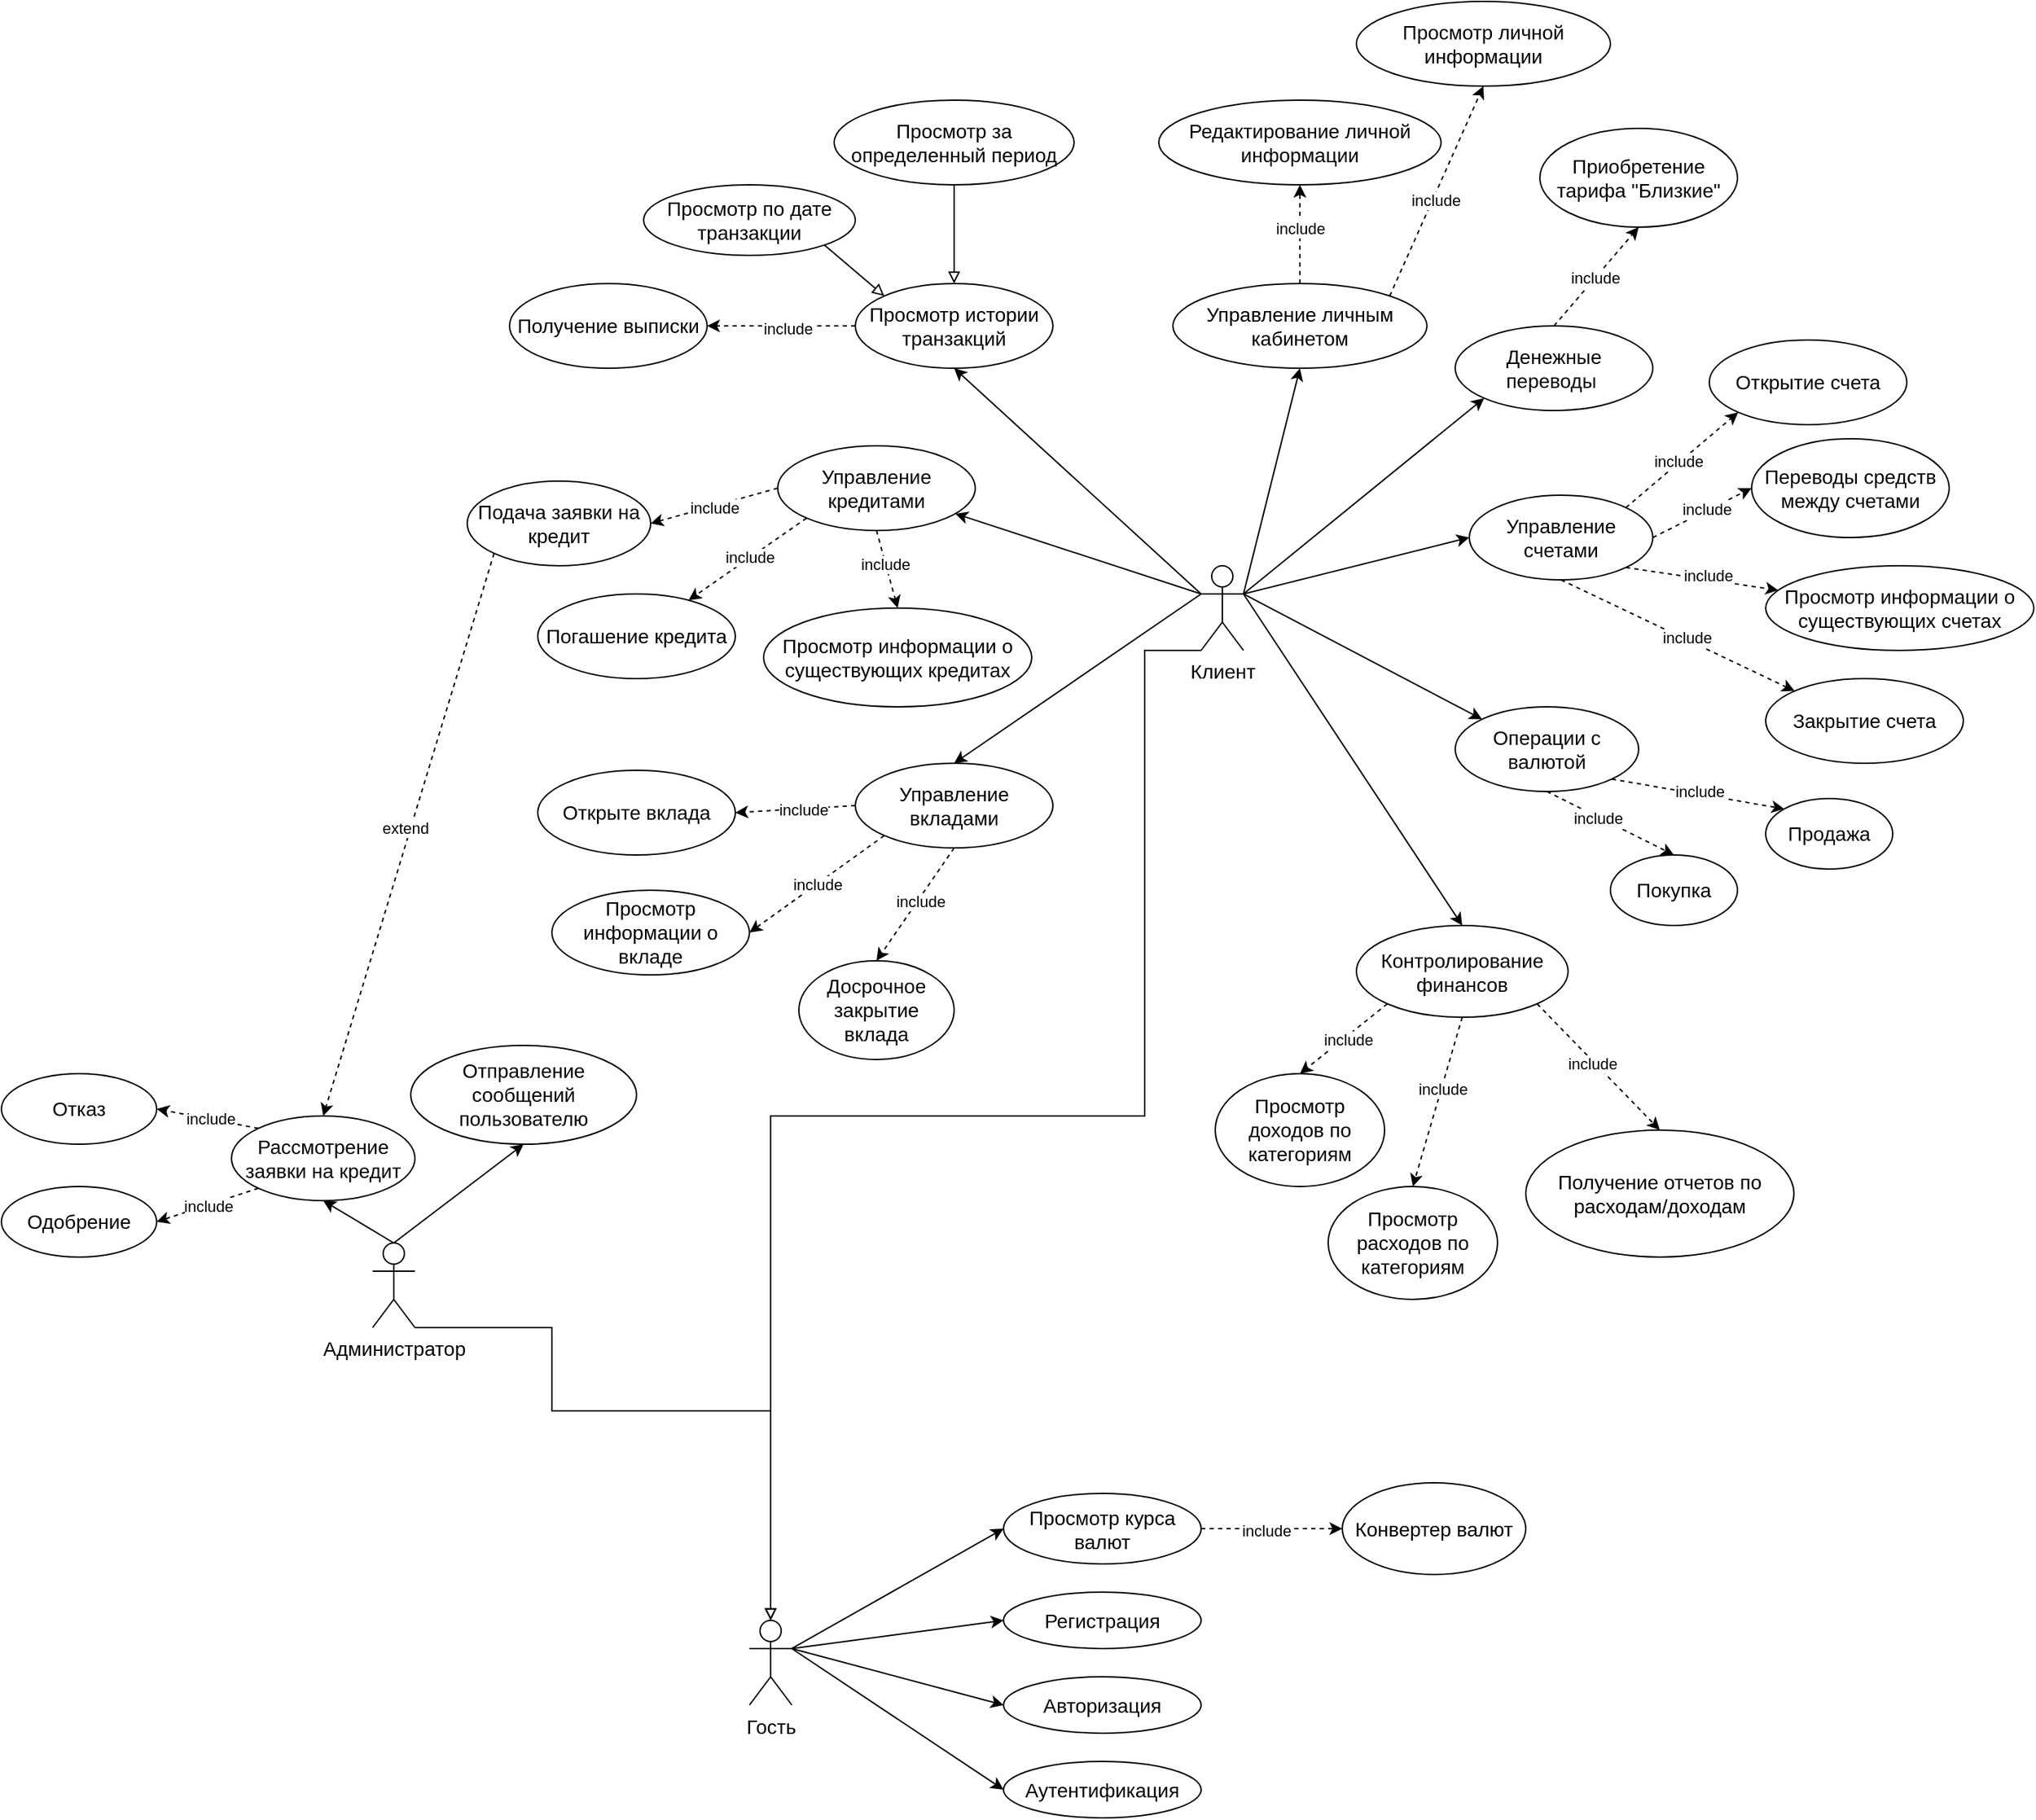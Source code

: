 <mxfile version="22.0.8" type="google">
  <diagram name="Страница — 1" id="hFAkbY9ozkWpXjlllX0d">
    <mxGraphModel grid="1" page="1" gridSize="10" guides="1" tooltips="1" connect="1" arrows="1" fold="1" pageScale="1" pageWidth="827" pageHeight="1169" math="0" shadow="0">
      <root>
        <mxCell id="0" />
        <mxCell id="1" parent="0" />
        <mxCell id="3EbpttIAYNJNZLYIJczS-17" style="rounded=0;orthogonalLoop=1;jettySize=auto;html=1;exitX=1;exitY=0.333;exitDx=0;exitDy=0;exitPerimeter=0;entryX=0.5;entryY=1;entryDx=0;entryDy=0;" edge="1" parent="1" source="3EbpttIAYNJNZLYIJczS-1" target="3EbpttIAYNJNZLYIJczS-16">
          <mxGeometry relative="1" as="geometry" />
        </mxCell>
        <mxCell id="3EbpttIAYNJNZLYIJczS-26" style="rounded=0;orthogonalLoop=1;jettySize=auto;html=1;exitX=1;exitY=0.333;exitDx=0;exitDy=0;exitPerimeter=0;entryX=0;entryY=1;entryDx=0;entryDy=0;" edge="1" parent="1" source="3EbpttIAYNJNZLYIJczS-1" target="3EbpttIAYNJNZLYIJczS-24">
          <mxGeometry relative="1" as="geometry" />
        </mxCell>
        <mxCell id="3EbpttIAYNJNZLYIJczS-30" style="rounded=0;orthogonalLoop=1;jettySize=auto;html=1;exitX=1;exitY=0.333;exitDx=0;exitDy=0;exitPerimeter=0;entryX=0;entryY=0.5;entryDx=0;entryDy=0;" edge="1" parent="1" source="3EbpttIAYNJNZLYIJczS-1" target="3EbpttIAYNJNZLYIJczS-29">
          <mxGeometry relative="1" as="geometry" />
        </mxCell>
        <mxCell id="3EbpttIAYNJNZLYIJczS-39" style="rounded=0;orthogonalLoop=1;jettySize=auto;html=1;exitX=0;exitY=0.333;exitDx=0;exitDy=0;exitPerimeter=0;entryX=0.5;entryY=1;entryDx=0;entryDy=0;" edge="1" parent="1" source="3EbpttIAYNJNZLYIJczS-1" target="3EbpttIAYNJNZLYIJczS-38">
          <mxGeometry relative="1" as="geometry" />
        </mxCell>
        <mxCell id="3EbpttIAYNJNZLYIJczS-51" style="rounded=0;orthogonalLoop=1;jettySize=auto;html=1;exitX=0;exitY=0.333;exitDx=0;exitDy=0;exitPerimeter=0;" edge="1" parent="1" source="3EbpttIAYNJNZLYIJczS-1" target="3EbpttIAYNJNZLYIJczS-50">
          <mxGeometry relative="1" as="geometry" />
        </mxCell>
        <mxCell id="3EbpttIAYNJNZLYIJczS-66" style="rounded=0;orthogonalLoop=1;jettySize=auto;html=1;exitX=0;exitY=0.333;exitDx=0;exitDy=0;exitPerimeter=0;entryX=0.5;entryY=0;entryDx=0;entryDy=0;" edge="1" parent="1" source="3EbpttIAYNJNZLYIJczS-1" target="3EbpttIAYNJNZLYIJczS-65">
          <mxGeometry relative="1" as="geometry" />
        </mxCell>
        <mxCell id="3EbpttIAYNJNZLYIJczS-93" style="rounded=0;orthogonalLoop=1;jettySize=auto;html=1;exitX=1;exitY=0.333;exitDx=0;exitDy=0;exitPerimeter=0;entryX=0;entryY=0;entryDx=0;entryDy=0;" edge="1" parent="1" source="3EbpttIAYNJNZLYIJczS-1" target="3EbpttIAYNJNZLYIJczS-92">
          <mxGeometry relative="1" as="geometry" />
        </mxCell>
        <mxCell id="3EbpttIAYNJNZLYIJczS-102" style="rounded=0;orthogonalLoop=1;jettySize=auto;html=1;exitX=1;exitY=0.333;exitDx=0;exitDy=0;exitPerimeter=0;entryX=0.5;entryY=0;entryDx=0;entryDy=0;" edge="1" parent="1" source="3EbpttIAYNJNZLYIJczS-1" target="3EbpttIAYNJNZLYIJczS-101">
          <mxGeometry relative="1" as="geometry" />
        </mxCell>
        <mxCell id="3EbpttIAYNJNZLYIJczS-1" value="Клиент" style="shape=umlActor;verticalLabelPosition=bottom;verticalAlign=top;html=1;outlineConnect=0;fontSize=14;" vertex="1" parent="1">
          <mxGeometry x="-270" y="420" width="30" height="60" as="geometry" />
        </mxCell>
        <mxCell id="3EbpttIAYNJNZLYIJczS-11" style="rounded=0;orthogonalLoop=1;jettySize=auto;html=1;exitX=1;exitY=0.333;exitDx=0;exitDy=0;exitPerimeter=0;entryX=0;entryY=0.5;entryDx=0;entryDy=0;" edge="1" parent="1" source="3EbpttIAYNJNZLYIJczS-2" target="3EbpttIAYNJNZLYIJczS-10">
          <mxGeometry relative="1" as="geometry" />
        </mxCell>
        <mxCell id="3EbpttIAYNJNZLYIJczS-12" style="rounded=0;orthogonalLoop=1;jettySize=auto;html=1;exitX=1;exitY=0.333;exitDx=0;exitDy=0;exitPerimeter=0;entryX=0;entryY=0.5;entryDx=0;entryDy=0;" edge="1" parent="1" source="3EbpttIAYNJNZLYIJczS-2" target="3EbpttIAYNJNZLYIJczS-5">
          <mxGeometry relative="1" as="geometry" />
        </mxCell>
        <mxCell id="3EbpttIAYNJNZLYIJczS-13" style="rounded=0;orthogonalLoop=1;jettySize=auto;html=1;exitX=1;exitY=0.333;exitDx=0;exitDy=0;exitPerimeter=0;entryX=0;entryY=0.5;entryDx=0;entryDy=0;" edge="1" parent="1" source="3EbpttIAYNJNZLYIJczS-2" target="3EbpttIAYNJNZLYIJczS-6">
          <mxGeometry relative="1" as="geometry" />
        </mxCell>
        <mxCell id="3EbpttIAYNJNZLYIJczS-14" style="rounded=0;orthogonalLoop=1;jettySize=auto;html=1;exitX=1;exitY=0.333;exitDx=0;exitDy=0;exitPerimeter=0;entryX=0;entryY=0.5;entryDx=0;entryDy=0;" edge="1" parent="1" source="3EbpttIAYNJNZLYIJczS-2" target="3EbpttIAYNJNZLYIJczS-7">
          <mxGeometry relative="1" as="geometry" />
        </mxCell>
        <mxCell id="3EbpttIAYNJNZLYIJczS-2" value="Гость" style="shape=umlActor;verticalLabelPosition=bottom;verticalAlign=top;html=1;outlineConnect=0;fontSize=14;" vertex="1" parent="1">
          <mxGeometry x="-590" y="1167.5" width="30" height="60" as="geometry" />
        </mxCell>
        <mxCell id="3EbpttIAYNJNZLYIJczS-5" value="Регистрация" style="ellipse;whiteSpace=wrap;html=1;fontSize=14;" vertex="1" parent="1">
          <mxGeometry x="-410" y="1147.5" width="140" height="40" as="geometry" />
        </mxCell>
        <mxCell id="3EbpttIAYNJNZLYIJczS-6" value="Авторизация" style="ellipse;whiteSpace=wrap;html=1;fontSize=14;" vertex="1" parent="1">
          <mxGeometry x="-410" y="1207.5" width="140" height="40" as="geometry" />
        </mxCell>
        <mxCell id="3EbpttIAYNJNZLYIJczS-7" value="Аутентификация" style="ellipse;whiteSpace=wrap;html=1;fontSize=14;" vertex="1" parent="1">
          <mxGeometry x="-410" y="1267.5" width="140" height="40" as="geometry" />
        </mxCell>
        <mxCell id="3EbpttIAYNJNZLYIJczS-88" style="rounded=0;orthogonalLoop=1;jettySize=auto;html=1;exitX=1;exitY=0.5;exitDx=0;exitDy=0;entryX=0;entryY=0.5;entryDx=0;entryDy=0;dashed=1;" edge="1" parent="1" source="3EbpttIAYNJNZLYIJczS-10" target="3EbpttIAYNJNZLYIJczS-87">
          <mxGeometry relative="1" as="geometry" />
        </mxCell>
        <mxCell id="3EbpttIAYNJNZLYIJczS-89" value="include" style="edgeLabel;html=1;align=center;verticalAlign=middle;resizable=0;points=[];" connectable="0" vertex="1" parent="3EbpttIAYNJNZLYIJczS-88">
          <mxGeometry x="-0.076" y="-1" relative="1" as="geometry">
            <mxPoint as="offset" />
          </mxGeometry>
        </mxCell>
        <mxCell id="3EbpttIAYNJNZLYIJczS-10" value="Просмотр курса валют" style="ellipse;whiteSpace=wrap;html=1;fontSize=14;" vertex="1" parent="1">
          <mxGeometry x="-410" y="1077.5" width="140" height="50" as="geometry" />
        </mxCell>
        <mxCell id="3EbpttIAYNJNZLYIJczS-20" style="rounded=0;orthogonalLoop=1;jettySize=auto;html=1;exitX=0.5;exitY=0;exitDx=0;exitDy=0;entryX=0.5;entryY=1;entryDx=0;entryDy=0;dashed=1;" edge="1" parent="1" source="3EbpttIAYNJNZLYIJczS-16" target="3EbpttIAYNJNZLYIJczS-18">
          <mxGeometry relative="1" as="geometry" />
        </mxCell>
        <mxCell id="3EbpttIAYNJNZLYIJczS-22" value="include" style="edgeLabel;html=1;align=center;verticalAlign=middle;resizable=0;points=[];" connectable="0" vertex="1" parent="3EbpttIAYNJNZLYIJczS-20">
          <mxGeometry x="0.116" relative="1" as="geometry">
            <mxPoint as="offset" />
          </mxGeometry>
        </mxCell>
        <mxCell id="3EbpttIAYNJNZLYIJczS-21" style="rounded=0;orthogonalLoop=1;jettySize=auto;html=1;exitX=1;exitY=0;exitDx=0;exitDy=0;entryX=0.5;entryY=1;entryDx=0;entryDy=0;dashed=1;" edge="1" parent="1" source="3EbpttIAYNJNZLYIJczS-16" target="3EbpttIAYNJNZLYIJczS-19">
          <mxGeometry relative="1" as="geometry" />
        </mxCell>
        <mxCell id="3EbpttIAYNJNZLYIJczS-23" value="include" style="edgeLabel;html=1;align=center;verticalAlign=middle;resizable=0;points=[];" connectable="0" vertex="1" parent="3EbpttIAYNJNZLYIJczS-21">
          <mxGeometry x="-0.079" y="-2" relative="1" as="geometry">
            <mxPoint as="offset" />
          </mxGeometry>
        </mxCell>
        <mxCell id="3EbpttIAYNJNZLYIJczS-16" value="&lt;font style=&quot;font-size: 14px;&quot;&gt;Управление личным кабинетом&lt;/font&gt;" style="ellipse;whiteSpace=wrap;html=1;" vertex="1" parent="1">
          <mxGeometry x="-290" y="220" width="180" height="60" as="geometry" />
        </mxCell>
        <mxCell id="3EbpttIAYNJNZLYIJczS-18" value="&lt;font style=&quot;font-size: 14px;&quot;&gt;Редактирование личной информации&lt;/font&gt;" style="ellipse;whiteSpace=wrap;html=1;" vertex="1" parent="1">
          <mxGeometry x="-300" y="90" width="200" height="60" as="geometry" />
        </mxCell>
        <mxCell id="3EbpttIAYNJNZLYIJczS-19" value="&lt;font style=&quot;font-size: 14px;&quot;&gt;Просмотр личной информации&lt;/font&gt;" style="ellipse;whiteSpace=wrap;html=1;" vertex="1" parent="1">
          <mxGeometry x="-160" y="20" width="180" height="60" as="geometry" />
        </mxCell>
        <mxCell id="3EbpttIAYNJNZLYIJczS-27" style="rounded=0;orthogonalLoop=1;jettySize=auto;html=1;entryX=0.5;entryY=1;entryDx=0;entryDy=0;dashed=1;exitX=0.5;exitY=0;exitDx=0;exitDy=0;" edge="1" parent="1" source="3EbpttIAYNJNZLYIJczS-24" target="3EbpttIAYNJNZLYIJczS-25">
          <mxGeometry relative="1" as="geometry">
            <mxPoint x="40" y="250" as="sourcePoint" />
          </mxGeometry>
        </mxCell>
        <mxCell id="3EbpttIAYNJNZLYIJczS-28" value="include" style="edgeLabel;html=1;align=center;verticalAlign=middle;resizable=0;points=[];" connectable="0" vertex="1" parent="3EbpttIAYNJNZLYIJczS-27">
          <mxGeometry x="-0.04" relative="1" as="geometry">
            <mxPoint as="offset" />
          </mxGeometry>
        </mxCell>
        <mxCell id="3EbpttIAYNJNZLYIJczS-24" value="&lt;font style=&quot;font-size: 14px;&quot;&gt;Денежные переводы&amp;nbsp;&lt;/font&gt;" style="ellipse;whiteSpace=wrap;html=1;" vertex="1" parent="1">
          <mxGeometry x="-90" y="250" width="140" height="60" as="geometry" />
        </mxCell>
        <mxCell id="3EbpttIAYNJNZLYIJczS-25" value="&lt;font style=&quot;font-size: 14px;&quot;&gt;Приобретение тарифа &quot;Близкие&quot;&lt;/font&gt;" style="ellipse;whiteSpace=wrap;html=1;" vertex="1" parent="1">
          <mxGeometry x="-30" y="110" width="140" height="70" as="geometry" />
        </mxCell>
        <mxCell id="3EbpttIAYNJNZLYIJczS-33" style="rounded=0;orthogonalLoop=1;jettySize=auto;html=1;exitX=1;exitY=0;exitDx=0;exitDy=0;entryX=0;entryY=1;entryDx=0;entryDy=0;dashed=1;" edge="1" parent="1" source="3EbpttIAYNJNZLYIJczS-29" target="3EbpttIAYNJNZLYIJczS-31">
          <mxGeometry relative="1" as="geometry" />
        </mxCell>
        <mxCell id="3EbpttIAYNJNZLYIJczS-35" value="include" style="edgeLabel;html=1;align=center;verticalAlign=middle;resizable=0;points=[];" connectable="0" vertex="1" parent="3EbpttIAYNJNZLYIJczS-33">
          <mxGeometry x="-0.06" y="2" relative="1" as="geometry">
            <mxPoint x="1" as="offset" />
          </mxGeometry>
        </mxCell>
        <mxCell id="3EbpttIAYNJNZLYIJczS-34" style="rounded=0;orthogonalLoop=1;jettySize=auto;html=1;exitX=1;exitY=0.5;exitDx=0;exitDy=0;entryX=0;entryY=0.5;entryDx=0;entryDy=0;dashed=1;" edge="1" parent="1" source="3EbpttIAYNJNZLYIJczS-29" target="3EbpttIAYNJNZLYIJczS-32">
          <mxGeometry relative="1" as="geometry" />
        </mxCell>
        <mxCell id="3EbpttIAYNJNZLYIJczS-36" value="include" style="edgeLabel;html=1;align=center;verticalAlign=middle;resizable=0;points=[];" connectable="0" vertex="1" parent="3EbpttIAYNJNZLYIJczS-34">
          <mxGeometry x="0.082" y="1" relative="1" as="geometry">
            <mxPoint as="offset" />
          </mxGeometry>
        </mxCell>
        <mxCell id="3EbpttIAYNJNZLYIJczS-53" style="rounded=0;orthogonalLoop=1;jettySize=auto;html=1;exitX=0.5;exitY=1;exitDx=0;exitDy=0;entryX=0;entryY=0;entryDx=0;entryDy=0;dashed=1;" edge="1" parent="1" source="3EbpttIAYNJNZLYIJczS-29" target="3EbpttIAYNJNZLYIJczS-52">
          <mxGeometry relative="1" as="geometry" />
        </mxCell>
        <mxCell id="3EbpttIAYNJNZLYIJczS-54" value="include" style="edgeLabel;html=1;align=center;verticalAlign=middle;resizable=0;points=[];" connectable="0" vertex="1" parent="3EbpttIAYNJNZLYIJczS-53">
          <mxGeometry x="0.067" y="1" relative="1" as="geometry">
            <mxPoint as="offset" />
          </mxGeometry>
        </mxCell>
        <mxCell id="3EbpttIAYNJNZLYIJczS-84" style="rounded=0;orthogonalLoop=1;jettySize=auto;html=1;exitX=1;exitY=1;exitDx=0;exitDy=0;dashed=1;" edge="1" parent="1" source="3EbpttIAYNJNZLYIJczS-29" target="3EbpttIAYNJNZLYIJczS-83">
          <mxGeometry relative="1" as="geometry" />
        </mxCell>
        <mxCell id="3EbpttIAYNJNZLYIJczS-85" value="include" style="edgeLabel;html=1;align=center;verticalAlign=middle;resizable=0;points=[];" connectable="0" vertex="1" parent="3EbpttIAYNJNZLYIJczS-84">
          <mxGeometry x="0.061" y="3" relative="1" as="geometry">
            <mxPoint as="offset" />
          </mxGeometry>
        </mxCell>
        <mxCell id="3EbpttIAYNJNZLYIJczS-29" value="&lt;span style=&quot;font-size: 14px;&quot;&gt;Управление счетами&lt;/span&gt;" style="ellipse;whiteSpace=wrap;html=1;" vertex="1" parent="1">
          <mxGeometry x="-80" y="370" width="130" height="60" as="geometry" />
        </mxCell>
        <mxCell id="3EbpttIAYNJNZLYIJczS-31" value="&lt;font style=&quot;font-size: 14px;&quot;&gt;Открытие счета&lt;/font&gt;" style="ellipse;whiteSpace=wrap;html=1;" vertex="1" parent="1">
          <mxGeometry x="90" y="260" width="140" height="60" as="geometry" />
        </mxCell>
        <mxCell id="3EbpttIAYNJNZLYIJczS-32" value="&lt;font style=&quot;font-size: 14px;&quot;&gt;Переводы средств между счетами&lt;/font&gt;" style="ellipse;whiteSpace=wrap;html=1;" vertex="1" parent="1">
          <mxGeometry x="120" y="330" width="140" height="70" as="geometry" />
        </mxCell>
        <mxCell id="3EbpttIAYNJNZLYIJczS-48" style="rounded=0;orthogonalLoop=1;jettySize=auto;html=1;exitX=0;exitY=0.5;exitDx=0;exitDy=0;entryX=1;entryY=0.5;entryDx=0;entryDy=0;dashed=1;" edge="1" parent="1" source="3EbpttIAYNJNZLYIJczS-38" target="3EbpttIAYNJNZLYIJczS-47">
          <mxGeometry relative="1" as="geometry" />
        </mxCell>
        <mxCell id="3EbpttIAYNJNZLYIJczS-49" value="include" style="edgeLabel;html=1;align=center;verticalAlign=middle;resizable=0;points=[];" connectable="0" vertex="1" parent="3EbpttIAYNJNZLYIJczS-48">
          <mxGeometry x="-0.08" y="2" relative="1" as="geometry">
            <mxPoint as="offset" />
          </mxGeometry>
        </mxCell>
        <mxCell id="3EbpttIAYNJNZLYIJczS-38" value="&lt;span style=&quot;font-size: 14px;&quot;&gt;Просмотр истории транзакций&lt;/span&gt;" style="ellipse;whiteSpace=wrap;html=1;" vertex="1" parent="1">
          <mxGeometry x="-515" y="220" width="140" height="60" as="geometry" />
        </mxCell>
        <mxCell id="3EbpttIAYNJNZLYIJczS-45" style="rounded=0;orthogonalLoop=1;jettySize=auto;html=1;exitX=0.5;exitY=1;exitDx=0;exitDy=0;endArrow=block;endFill=0;entryX=0.5;entryY=0;entryDx=0;entryDy=0;" edge="1" parent="1" source="3EbpttIAYNJNZLYIJczS-40" target="3EbpttIAYNJNZLYIJczS-38">
          <mxGeometry relative="1" as="geometry">
            <mxPoint x="-430" y="330" as="targetPoint" />
          </mxGeometry>
        </mxCell>
        <mxCell id="3EbpttIAYNJNZLYIJczS-40" value="&lt;span style=&quot;font-size: 14px;&quot;&gt;Просмотр за определенный период&lt;/span&gt;" style="ellipse;whiteSpace=wrap;html=1;" vertex="1" parent="1">
          <mxGeometry x="-530" y="90" width="170" height="60" as="geometry" />
        </mxCell>
        <mxCell id="3EbpttIAYNJNZLYIJczS-44" style="rounded=0;orthogonalLoop=1;jettySize=auto;html=1;exitX=1;exitY=1;exitDx=0;exitDy=0;entryX=0;entryY=0;entryDx=0;entryDy=0;endArrow=block;endFill=0;" edge="1" parent="1" source="3EbpttIAYNJNZLYIJczS-43" target="3EbpttIAYNJNZLYIJczS-38">
          <mxGeometry relative="1" as="geometry" />
        </mxCell>
        <mxCell id="3EbpttIAYNJNZLYIJczS-43" value="&lt;span style=&quot;font-size: 14px;&quot;&gt;Просмотр по дате транзакции&lt;/span&gt;" style="ellipse;whiteSpace=wrap;html=1;" vertex="1" parent="1">
          <mxGeometry x="-665" y="150" width="150" height="50" as="geometry" />
        </mxCell>
        <mxCell id="3EbpttIAYNJNZLYIJczS-47" value="&lt;span style=&quot;font-size: 14px;&quot;&gt;Получение выписки&lt;/span&gt;" style="ellipse;whiteSpace=wrap;html=1;" vertex="1" parent="1">
          <mxGeometry x="-760" y="220" width="140" height="60" as="geometry" />
        </mxCell>
        <mxCell id="3EbpttIAYNJNZLYIJczS-58" style="rounded=0;orthogonalLoop=1;jettySize=auto;html=1;exitX=0.5;exitY=1;exitDx=0;exitDy=0;entryX=0.5;entryY=0;entryDx=0;entryDy=0;strokeColor=none;dashed=1;" edge="1" parent="1" source="3EbpttIAYNJNZLYIJczS-50" target="3EbpttIAYNJNZLYIJczS-56">
          <mxGeometry relative="1" as="geometry" />
        </mxCell>
        <mxCell id="3EbpttIAYNJNZLYIJczS-60" style="rounded=0;orthogonalLoop=1;jettySize=auto;html=1;exitX=0;exitY=0.5;exitDx=0;exitDy=0;entryX=1;entryY=0.5;entryDx=0;entryDy=0;dashed=1;" edge="1" parent="1" source="3EbpttIAYNJNZLYIJczS-50" target="3EbpttIAYNJNZLYIJczS-56">
          <mxGeometry relative="1" as="geometry" />
        </mxCell>
        <mxCell id="3EbpttIAYNJNZLYIJczS-62" value="include" style="edgeLabel;html=1;align=center;verticalAlign=middle;resizable=0;points=[];" connectable="0" vertex="1" parent="3EbpttIAYNJNZLYIJczS-60">
          <mxGeometry x="0.021" y="1" relative="1" as="geometry">
            <mxPoint as="offset" />
          </mxGeometry>
        </mxCell>
        <mxCell id="3EbpttIAYNJNZLYIJczS-61" style="rounded=0;orthogonalLoop=1;jettySize=auto;html=1;dashed=1;exitX=0;exitY=1;exitDx=0;exitDy=0;" edge="1" parent="1" source="3EbpttIAYNJNZLYIJczS-50" target="3EbpttIAYNJNZLYIJczS-57">
          <mxGeometry relative="1" as="geometry">
            <mxPoint x="-610" y="470" as="sourcePoint" />
          </mxGeometry>
        </mxCell>
        <mxCell id="3EbpttIAYNJNZLYIJczS-63" value="include" style="edgeLabel;html=1;align=center;verticalAlign=middle;resizable=0;points=[];" connectable="0" vertex="1" parent="3EbpttIAYNJNZLYIJczS-61">
          <mxGeometry x="-0.043" y="-1" relative="1" as="geometry">
            <mxPoint as="offset" />
          </mxGeometry>
        </mxCell>
        <mxCell id="3EbpttIAYNJNZLYIJczS-80" style="rounded=0;orthogonalLoop=1;jettySize=auto;html=1;exitX=0.5;exitY=1;exitDx=0;exitDy=0;entryX=0.5;entryY=0;entryDx=0;entryDy=0;dashed=1;" edge="1" parent="1" source="3EbpttIAYNJNZLYIJczS-50" target="3EbpttIAYNJNZLYIJczS-79">
          <mxGeometry relative="1" as="geometry" />
        </mxCell>
        <mxCell id="3EbpttIAYNJNZLYIJczS-81" value="include" style="edgeLabel;html=1;align=center;verticalAlign=middle;resizable=0;points=[];" connectable="0" vertex="1" parent="3EbpttIAYNJNZLYIJczS-80">
          <mxGeometry x="-0.142" y="-1" relative="1" as="geometry">
            <mxPoint as="offset" />
          </mxGeometry>
        </mxCell>
        <mxCell id="3EbpttIAYNJNZLYIJczS-50" value="&lt;span style=&quot;font-size: 14px;&quot;&gt;Управление кредитами&lt;/span&gt;" style="ellipse;whiteSpace=wrap;html=1;" vertex="1" parent="1">
          <mxGeometry x="-570" y="335" width="140" height="60" as="geometry" />
        </mxCell>
        <mxCell id="3EbpttIAYNJNZLYIJczS-52" value="&lt;font style=&quot;font-size: 14px;&quot;&gt;Закрытие счета&lt;/font&gt;" style="ellipse;whiteSpace=wrap;html=1;" vertex="1" parent="1">
          <mxGeometry x="130" y="500" width="140" height="60" as="geometry" />
        </mxCell>
        <mxCell id="2VnpgQf47x4x5eaEPzZE-2" style="rounded=0;orthogonalLoop=1;jettySize=auto;html=1;exitX=0;exitY=1;exitDx=0;exitDy=0;entryX=0.5;entryY=0;entryDx=0;entryDy=0;dashed=1;" edge="1" parent="1" source="3EbpttIAYNJNZLYIJczS-56" target="m51DirnIyafkqOL15W59-3">
          <mxGeometry relative="1" as="geometry" />
        </mxCell>
        <mxCell id="2VnpgQf47x4x5eaEPzZE-3" value="extend" style="edgeLabel;html=1;align=center;verticalAlign=middle;resizable=0;points=[];" connectable="0" vertex="1" parent="2VnpgQf47x4x5eaEPzZE-2">
          <mxGeometry x="-0.02" y="-4" relative="1" as="geometry">
            <mxPoint as="offset" />
          </mxGeometry>
        </mxCell>
        <mxCell id="3EbpttIAYNJNZLYIJczS-56" value="&lt;span style=&quot;font-size: 14px;&quot;&gt;Подача заявки на кредит&lt;/span&gt;" style="ellipse;whiteSpace=wrap;html=1;" vertex="1" parent="1">
          <mxGeometry x="-790" y="360" width="130" height="60" as="geometry" />
        </mxCell>
        <mxCell id="3EbpttIAYNJNZLYIJczS-57" value="&lt;span style=&quot;font-size: 14px;&quot;&gt;Погашение кредита&lt;/span&gt;" style="ellipse;whiteSpace=wrap;html=1;" vertex="1" parent="1">
          <mxGeometry x="-740" y="440" width="140" height="60" as="geometry" />
        </mxCell>
        <mxCell id="3EbpttIAYNJNZLYIJczS-70" style="rounded=0;orthogonalLoop=1;jettySize=auto;html=1;exitX=0;exitY=0.5;exitDx=0;exitDy=0;entryX=1;entryY=0.5;entryDx=0;entryDy=0;dashed=1;" edge="1" parent="1" source="3EbpttIAYNJNZLYIJczS-65" target="3EbpttIAYNJNZLYIJczS-68">
          <mxGeometry relative="1" as="geometry" />
        </mxCell>
        <mxCell id="3EbpttIAYNJNZLYIJczS-71" value="include" style="edgeLabel;html=1;align=center;verticalAlign=middle;resizable=0;points=[];" connectable="0" vertex="1" parent="3EbpttIAYNJNZLYIJczS-70">
          <mxGeometry x="-0.132" y="1" relative="1" as="geometry">
            <mxPoint as="offset" />
          </mxGeometry>
        </mxCell>
        <mxCell id="3EbpttIAYNJNZLYIJczS-74" style="rounded=0;orthogonalLoop=1;jettySize=auto;html=1;exitX=0;exitY=1;exitDx=0;exitDy=0;entryX=1;entryY=0.5;entryDx=0;entryDy=0;dashed=1;" edge="1" parent="1" source="3EbpttIAYNJNZLYIJczS-65" target="3EbpttIAYNJNZLYIJczS-72">
          <mxGeometry relative="1" as="geometry" />
        </mxCell>
        <mxCell id="3EbpttIAYNJNZLYIJczS-75" value="include" style="edgeLabel;html=1;align=center;verticalAlign=middle;resizable=0;points=[];" connectable="0" vertex="1" parent="3EbpttIAYNJNZLYIJczS-74">
          <mxGeometry x="-0.01" relative="1" as="geometry">
            <mxPoint as="offset" />
          </mxGeometry>
        </mxCell>
        <mxCell id="3EbpttIAYNJNZLYIJczS-77" style="rounded=0;orthogonalLoop=1;jettySize=auto;html=1;exitX=0.5;exitY=1;exitDx=0;exitDy=0;entryX=0.5;entryY=0;entryDx=0;entryDy=0;dashed=1;" edge="1" parent="1" source="3EbpttIAYNJNZLYIJczS-65" target="3EbpttIAYNJNZLYIJczS-76">
          <mxGeometry relative="1" as="geometry" />
        </mxCell>
        <mxCell id="3EbpttIAYNJNZLYIJczS-78" value="include" style="edgeLabel;html=1;align=center;verticalAlign=middle;resizable=0;points=[];" connectable="0" vertex="1" parent="3EbpttIAYNJNZLYIJczS-77">
          <mxGeometry x="-0.072" y="1" relative="1" as="geometry">
            <mxPoint as="offset" />
          </mxGeometry>
        </mxCell>
        <mxCell id="3EbpttIAYNJNZLYIJczS-65" value="&lt;span style=&quot;font-size: 14px;&quot;&gt;Управление вкладами&lt;/span&gt;" style="ellipse;whiteSpace=wrap;html=1;" vertex="1" parent="1">
          <mxGeometry x="-515" y="560" width="140" height="60" as="geometry" />
        </mxCell>
        <mxCell id="3EbpttIAYNJNZLYIJczS-68" value="&lt;span style=&quot;font-size: 14px;&quot;&gt;Открыте вклада&lt;/span&gt;" style="ellipse;whiteSpace=wrap;html=1;" vertex="1" parent="1">
          <mxGeometry x="-740" y="565" width="140" height="60" as="geometry" />
        </mxCell>
        <mxCell id="3EbpttIAYNJNZLYIJczS-72" value="&lt;span style=&quot;font-size: 14px;&quot;&gt;Просмотр информации о вкладе&lt;/span&gt;" style="ellipse;whiteSpace=wrap;html=1;" vertex="1" parent="1">
          <mxGeometry x="-730" y="650" width="140" height="60" as="geometry" />
        </mxCell>
        <mxCell id="3EbpttIAYNJNZLYIJczS-76" value="&lt;span style=&quot;font-size: 14px;&quot;&gt;Досрочное закрытие вклада&lt;/span&gt;" style="ellipse;whiteSpace=wrap;html=1;" vertex="1" parent="1">
          <mxGeometry x="-555" y="700" width="110" height="70" as="geometry" />
        </mxCell>
        <mxCell id="3EbpttIAYNJNZLYIJczS-79" value="&lt;span style=&quot;font-size: 14px;&quot;&gt;Просмотр информации о существующих кредитах&lt;/span&gt;" style="ellipse;whiteSpace=wrap;html=1;" vertex="1" parent="1">
          <mxGeometry x="-580" y="450" width="190" height="70" as="geometry" />
        </mxCell>
        <mxCell id="3EbpttIAYNJNZLYIJczS-82" style="edgeStyle=orthogonalEdgeStyle;rounded=0;orthogonalLoop=1;jettySize=auto;html=1;exitX=0;exitY=1;exitDx=0;exitDy=0;exitPerimeter=0;entryX=0.5;entryY=0;entryDx=0;entryDy=0;entryPerimeter=0;endArrow=block;endFill=0;" edge="1" parent="1" source="3EbpttIAYNJNZLYIJczS-1" target="3EbpttIAYNJNZLYIJczS-2">
          <mxGeometry relative="1" as="geometry">
            <Array as="points">
              <mxPoint x="-310" y="480" />
              <mxPoint x="-310" y="810" />
              <mxPoint x="-575" y="810" />
            </Array>
          </mxGeometry>
        </mxCell>
        <mxCell id="3EbpttIAYNJNZLYIJczS-83" value="&lt;span style=&quot;font-size: 14px;&quot;&gt;Просмотр информации о существующих счетах&lt;/span&gt;" style="ellipse;whiteSpace=wrap;html=1;" vertex="1" parent="1">
          <mxGeometry x="130" y="420" width="190" height="60" as="geometry" />
        </mxCell>
        <mxCell id="3EbpttIAYNJNZLYIJczS-87" value="&lt;font style=&quot;font-size: 14px;&quot;&gt;Конвертер валют&lt;/font&gt;" style="ellipse;whiteSpace=wrap;html=1;" vertex="1" parent="1">
          <mxGeometry x="-170" y="1070" width="130" height="65" as="geometry" />
        </mxCell>
        <mxCell id="3EbpttIAYNJNZLYIJczS-96" style="rounded=0;orthogonalLoop=1;jettySize=auto;html=1;exitX=0.5;exitY=1;exitDx=0;exitDy=0;entryX=0.5;entryY=0;entryDx=0;entryDy=0;dashed=1;" edge="1" parent="1" source="3EbpttIAYNJNZLYIJczS-92" target="3EbpttIAYNJNZLYIJczS-94">
          <mxGeometry relative="1" as="geometry" />
        </mxCell>
        <mxCell id="3EbpttIAYNJNZLYIJczS-100" value="include" style="edgeLabel;html=1;align=center;verticalAlign=middle;resizable=0;points=[];" connectable="0" vertex="1" parent="3EbpttIAYNJNZLYIJczS-96">
          <mxGeometry x="-0.183" y="-1" relative="1" as="geometry">
            <mxPoint as="offset" />
          </mxGeometry>
        </mxCell>
        <mxCell id="3EbpttIAYNJNZLYIJczS-98" style="rounded=0;orthogonalLoop=1;jettySize=auto;html=1;exitX=1;exitY=1;exitDx=0;exitDy=0;dashed=1;entryX=0;entryY=0;entryDx=0;entryDy=0;" edge="1" parent="1" source="3EbpttIAYNJNZLYIJczS-92" target="3EbpttIAYNJNZLYIJczS-95">
          <mxGeometry relative="1" as="geometry">
            <mxPoint x="115" y="580" as="targetPoint" />
          </mxGeometry>
        </mxCell>
        <mxCell id="3EbpttIAYNJNZLYIJczS-99" value="include" style="edgeLabel;html=1;align=center;verticalAlign=middle;resizable=0;points=[];" connectable="0" vertex="1" parent="3EbpttIAYNJNZLYIJczS-98">
          <mxGeometry x="0.009" y="2" relative="1" as="geometry">
            <mxPoint as="offset" />
          </mxGeometry>
        </mxCell>
        <mxCell id="3EbpttIAYNJNZLYIJczS-92" value="&lt;span style=&quot;font-size: 14px;&quot;&gt;Операции с валютой&lt;/span&gt;" style="ellipse;whiteSpace=wrap;html=1;" vertex="1" parent="1">
          <mxGeometry x="-90" y="520" width="130" height="60" as="geometry" />
        </mxCell>
        <mxCell id="3EbpttIAYNJNZLYIJczS-94" value="&lt;span style=&quot;font-size: 14px;&quot;&gt;Покупка&lt;/span&gt;" style="ellipse;whiteSpace=wrap;html=1;" vertex="1" parent="1">
          <mxGeometry x="20" y="625" width="90" height="50" as="geometry" />
        </mxCell>
        <mxCell id="3EbpttIAYNJNZLYIJczS-95" value="&lt;span style=&quot;font-size: 14px;&quot;&gt;Продажа&lt;/span&gt;" style="ellipse;whiteSpace=wrap;html=1;" vertex="1" parent="1">
          <mxGeometry x="130" y="585" width="90" height="50" as="geometry" />
        </mxCell>
        <mxCell id="3EbpttIAYNJNZLYIJczS-104" style="rounded=0;orthogonalLoop=1;jettySize=auto;html=1;exitX=0.5;exitY=1;exitDx=0;exitDy=0;entryX=0.5;entryY=0;entryDx=0;entryDy=0;dashed=1;" edge="1" parent="1" source="3EbpttIAYNJNZLYIJczS-101" target="3EbpttIAYNJNZLYIJczS-103">
          <mxGeometry relative="1" as="geometry" />
        </mxCell>
        <mxCell id="3EbpttIAYNJNZLYIJczS-105" value="include" style="edgeLabel;html=1;align=center;verticalAlign=middle;resizable=0;points=[];" connectable="0" vertex="1" parent="3EbpttIAYNJNZLYIJczS-104">
          <mxGeometry x="-0.152" y="1" relative="1" as="geometry">
            <mxPoint as="offset" />
          </mxGeometry>
        </mxCell>
        <mxCell id="3EbpttIAYNJNZLYIJczS-107" style="rounded=0;orthogonalLoop=1;jettySize=auto;html=1;exitX=0;exitY=1;exitDx=0;exitDy=0;entryX=0.5;entryY=0;entryDx=0;entryDy=0;dashed=1;" edge="1" parent="1" source="3EbpttIAYNJNZLYIJczS-101" target="3EbpttIAYNJNZLYIJczS-106">
          <mxGeometry relative="1" as="geometry" />
        </mxCell>
        <mxCell id="3EbpttIAYNJNZLYIJczS-108" value="include" style="edgeLabel;html=1;align=center;verticalAlign=middle;resizable=0;points=[];" connectable="0" vertex="1" parent="3EbpttIAYNJNZLYIJczS-107">
          <mxGeometry x="-0.03" y="1" relative="1" as="geometry">
            <mxPoint x="1" as="offset" />
          </mxGeometry>
        </mxCell>
        <mxCell id="3EbpttIAYNJNZLYIJczS-110" style="rounded=0;orthogonalLoop=1;jettySize=auto;html=1;exitX=1;exitY=1;exitDx=0;exitDy=0;entryX=0.5;entryY=0;entryDx=0;entryDy=0;dashed=1;" edge="1" parent="1" source="3EbpttIAYNJNZLYIJczS-101" target="3EbpttIAYNJNZLYIJczS-109">
          <mxGeometry relative="1" as="geometry" />
        </mxCell>
        <mxCell id="3EbpttIAYNJNZLYIJczS-111" value="include" style="edgeLabel;html=1;align=center;verticalAlign=middle;resizable=0;points=[];" connectable="0" vertex="1" parent="3EbpttIAYNJNZLYIJczS-110">
          <mxGeometry x="-0.086" y="-2" relative="1" as="geometry">
            <mxPoint as="offset" />
          </mxGeometry>
        </mxCell>
        <mxCell id="3EbpttIAYNJNZLYIJczS-101" value="&lt;span style=&quot;font-size: 14px;&quot;&gt;Контролирование финансов&lt;/span&gt;" style="ellipse;whiteSpace=wrap;html=1;" vertex="1" parent="1">
          <mxGeometry x="-160" y="675" width="150" height="65" as="geometry" />
        </mxCell>
        <mxCell id="3EbpttIAYNJNZLYIJczS-103" value="&lt;font style=&quot;font-size: 14px;&quot;&gt;Просмотр расходов по категориям&lt;/font&gt;" style="ellipse;whiteSpace=wrap;html=1;" vertex="1" parent="1">
          <mxGeometry x="-180" y="860" width="120" height="80" as="geometry" />
        </mxCell>
        <mxCell id="3EbpttIAYNJNZLYIJczS-106" value="&lt;font style=&quot;font-size: 14px;&quot;&gt;Просмотр доходов по категориям&lt;/font&gt;" style="ellipse;whiteSpace=wrap;html=1;" vertex="1" parent="1">
          <mxGeometry x="-260" y="780" width="120" height="80" as="geometry" />
        </mxCell>
        <mxCell id="3EbpttIAYNJNZLYIJczS-109" value="&lt;font style=&quot;font-size: 14px;&quot;&gt;Получение отчетов по расходам/доходам&lt;/font&gt;" style="ellipse;whiteSpace=wrap;html=1;" vertex="1" parent="1">
          <mxGeometry x="-40" y="820" width="190" height="90" as="geometry" />
        </mxCell>
        <mxCell id="m51DirnIyafkqOL15W59-5" style="rounded=0;orthogonalLoop=1;jettySize=auto;html=1;exitX=0.5;exitY=0;exitDx=0;exitDy=0;exitPerimeter=0;entryX=0.5;entryY=1;entryDx=0;entryDy=0;" edge="1" parent="1" source="m51DirnIyafkqOL15W59-1" target="m51DirnIyafkqOL15W59-3">
          <mxGeometry relative="1" as="geometry">
            <mxPoint x="-913.431" y="869.749" as="targetPoint" />
          </mxGeometry>
        </mxCell>
        <mxCell id="m51DirnIyafkqOL15W59-6" style="rounded=0;orthogonalLoop=1;jettySize=auto;html=1;exitX=0.5;exitY=0;exitDx=0;exitDy=0;exitPerimeter=0;entryX=0.5;entryY=1;entryDx=0;entryDy=0;" edge="1" parent="1" source="m51DirnIyafkqOL15W59-1" target="2VnpgQf47x4x5eaEPzZE-1">
          <mxGeometry relative="1" as="geometry">
            <mxPoint x="-770" y="880" as="targetPoint" />
          </mxGeometry>
        </mxCell>
        <mxCell id="m51DirnIyafkqOL15W59-1" value="Администратор" style="shape=umlActor;verticalLabelPosition=bottom;verticalAlign=top;html=1;outlineConnect=0;fontSize=14;" vertex="1" parent="1">
          <mxGeometry x="-857" y="900" width="30" height="60" as="geometry" />
        </mxCell>
        <mxCell id="m51DirnIyafkqOL15W59-2" style="edgeStyle=orthogonalEdgeStyle;rounded=0;orthogonalLoop=1;jettySize=auto;html=1;exitX=1;exitY=1;exitDx=0;exitDy=0;exitPerimeter=0;entryX=0.5;entryY=0;entryDx=0;entryDy=0;entryPerimeter=0;endArrow=block;endFill=0;" edge="1" parent="1" source="m51DirnIyafkqOL15W59-1" target="3EbpttIAYNJNZLYIJczS-2">
          <mxGeometry relative="1" as="geometry">
            <Array as="points">
              <mxPoint x="-730" y="960" />
              <mxPoint x="-730" y="1019" />
              <mxPoint x="-575" y="1019" />
            </Array>
          </mxGeometry>
        </mxCell>
        <mxCell id="m51DirnIyafkqOL15W59-9" style="rounded=0;orthogonalLoop=1;jettySize=auto;html=1;exitX=0;exitY=1;exitDx=0;exitDy=0;entryX=1;entryY=0.5;entryDx=0;entryDy=0;dashed=1;" edge="1" parent="1" source="m51DirnIyafkqOL15W59-3" target="m51DirnIyafkqOL15W59-7">
          <mxGeometry relative="1" as="geometry" />
        </mxCell>
        <mxCell id="m51DirnIyafkqOL15W59-10" value="include&amp;nbsp;" style="edgeLabel;html=1;align=center;verticalAlign=middle;resizable=0;points=[];" connectable="0" vertex="1" parent="m51DirnIyafkqOL15W59-9">
          <mxGeometry x="-0.04" y="1" relative="1" as="geometry">
            <mxPoint as="offset" />
          </mxGeometry>
        </mxCell>
        <mxCell id="m51DirnIyafkqOL15W59-11" style="rounded=0;orthogonalLoop=1;jettySize=auto;html=1;exitX=0;exitY=0;exitDx=0;exitDy=0;entryX=1;entryY=0.5;entryDx=0;entryDy=0;dashed=1;" edge="1" parent="1" source="m51DirnIyafkqOL15W59-3" target="m51DirnIyafkqOL15W59-8">
          <mxGeometry relative="1" as="geometry" />
        </mxCell>
        <mxCell id="m51DirnIyafkqOL15W59-12" value="include" style="edgeLabel;html=1;align=center;verticalAlign=middle;resizable=0;points=[];" connectable="0" vertex="1" parent="m51DirnIyafkqOL15W59-11">
          <mxGeometry x="-0.051" relative="1" as="geometry">
            <mxPoint as="offset" />
          </mxGeometry>
        </mxCell>
        <mxCell id="m51DirnIyafkqOL15W59-3" value="&lt;font style=&quot;font-size: 14px;&quot;&gt;Рассмотрение заявки на кредит&lt;/font&gt;" style="ellipse;whiteSpace=wrap;html=1;" vertex="1" parent="1">
          <mxGeometry x="-957" y="810" width="130" height="60" as="geometry" />
        </mxCell>
        <mxCell id="m51DirnIyafkqOL15W59-7" value="&lt;font style=&quot;font-size: 14px;&quot;&gt;Одобрение&lt;/font&gt;" style="ellipse;whiteSpace=wrap;html=1;" vertex="1" parent="1">
          <mxGeometry x="-1120" y="860" width="110" height="50" as="geometry" />
        </mxCell>
        <mxCell id="m51DirnIyafkqOL15W59-8" value="&lt;font style=&quot;font-size: 14px;&quot;&gt;Отказ&lt;/font&gt;" style="ellipse;whiteSpace=wrap;html=1;" vertex="1" parent="1">
          <mxGeometry x="-1120" y="780" width="110" height="50" as="geometry" />
        </mxCell>
        <mxCell id="2VnpgQf47x4x5eaEPzZE-1" value="&lt;font style=&quot;font-size: 14px;&quot;&gt;Отправление сообщений пользователю&lt;/font&gt;" style="ellipse;whiteSpace=wrap;html=1;" vertex="1" parent="1">
          <mxGeometry x="-830" y="760" width="160" height="70" as="geometry" />
        </mxCell>
      </root>
    </mxGraphModel>
  </diagram>
</mxfile>
